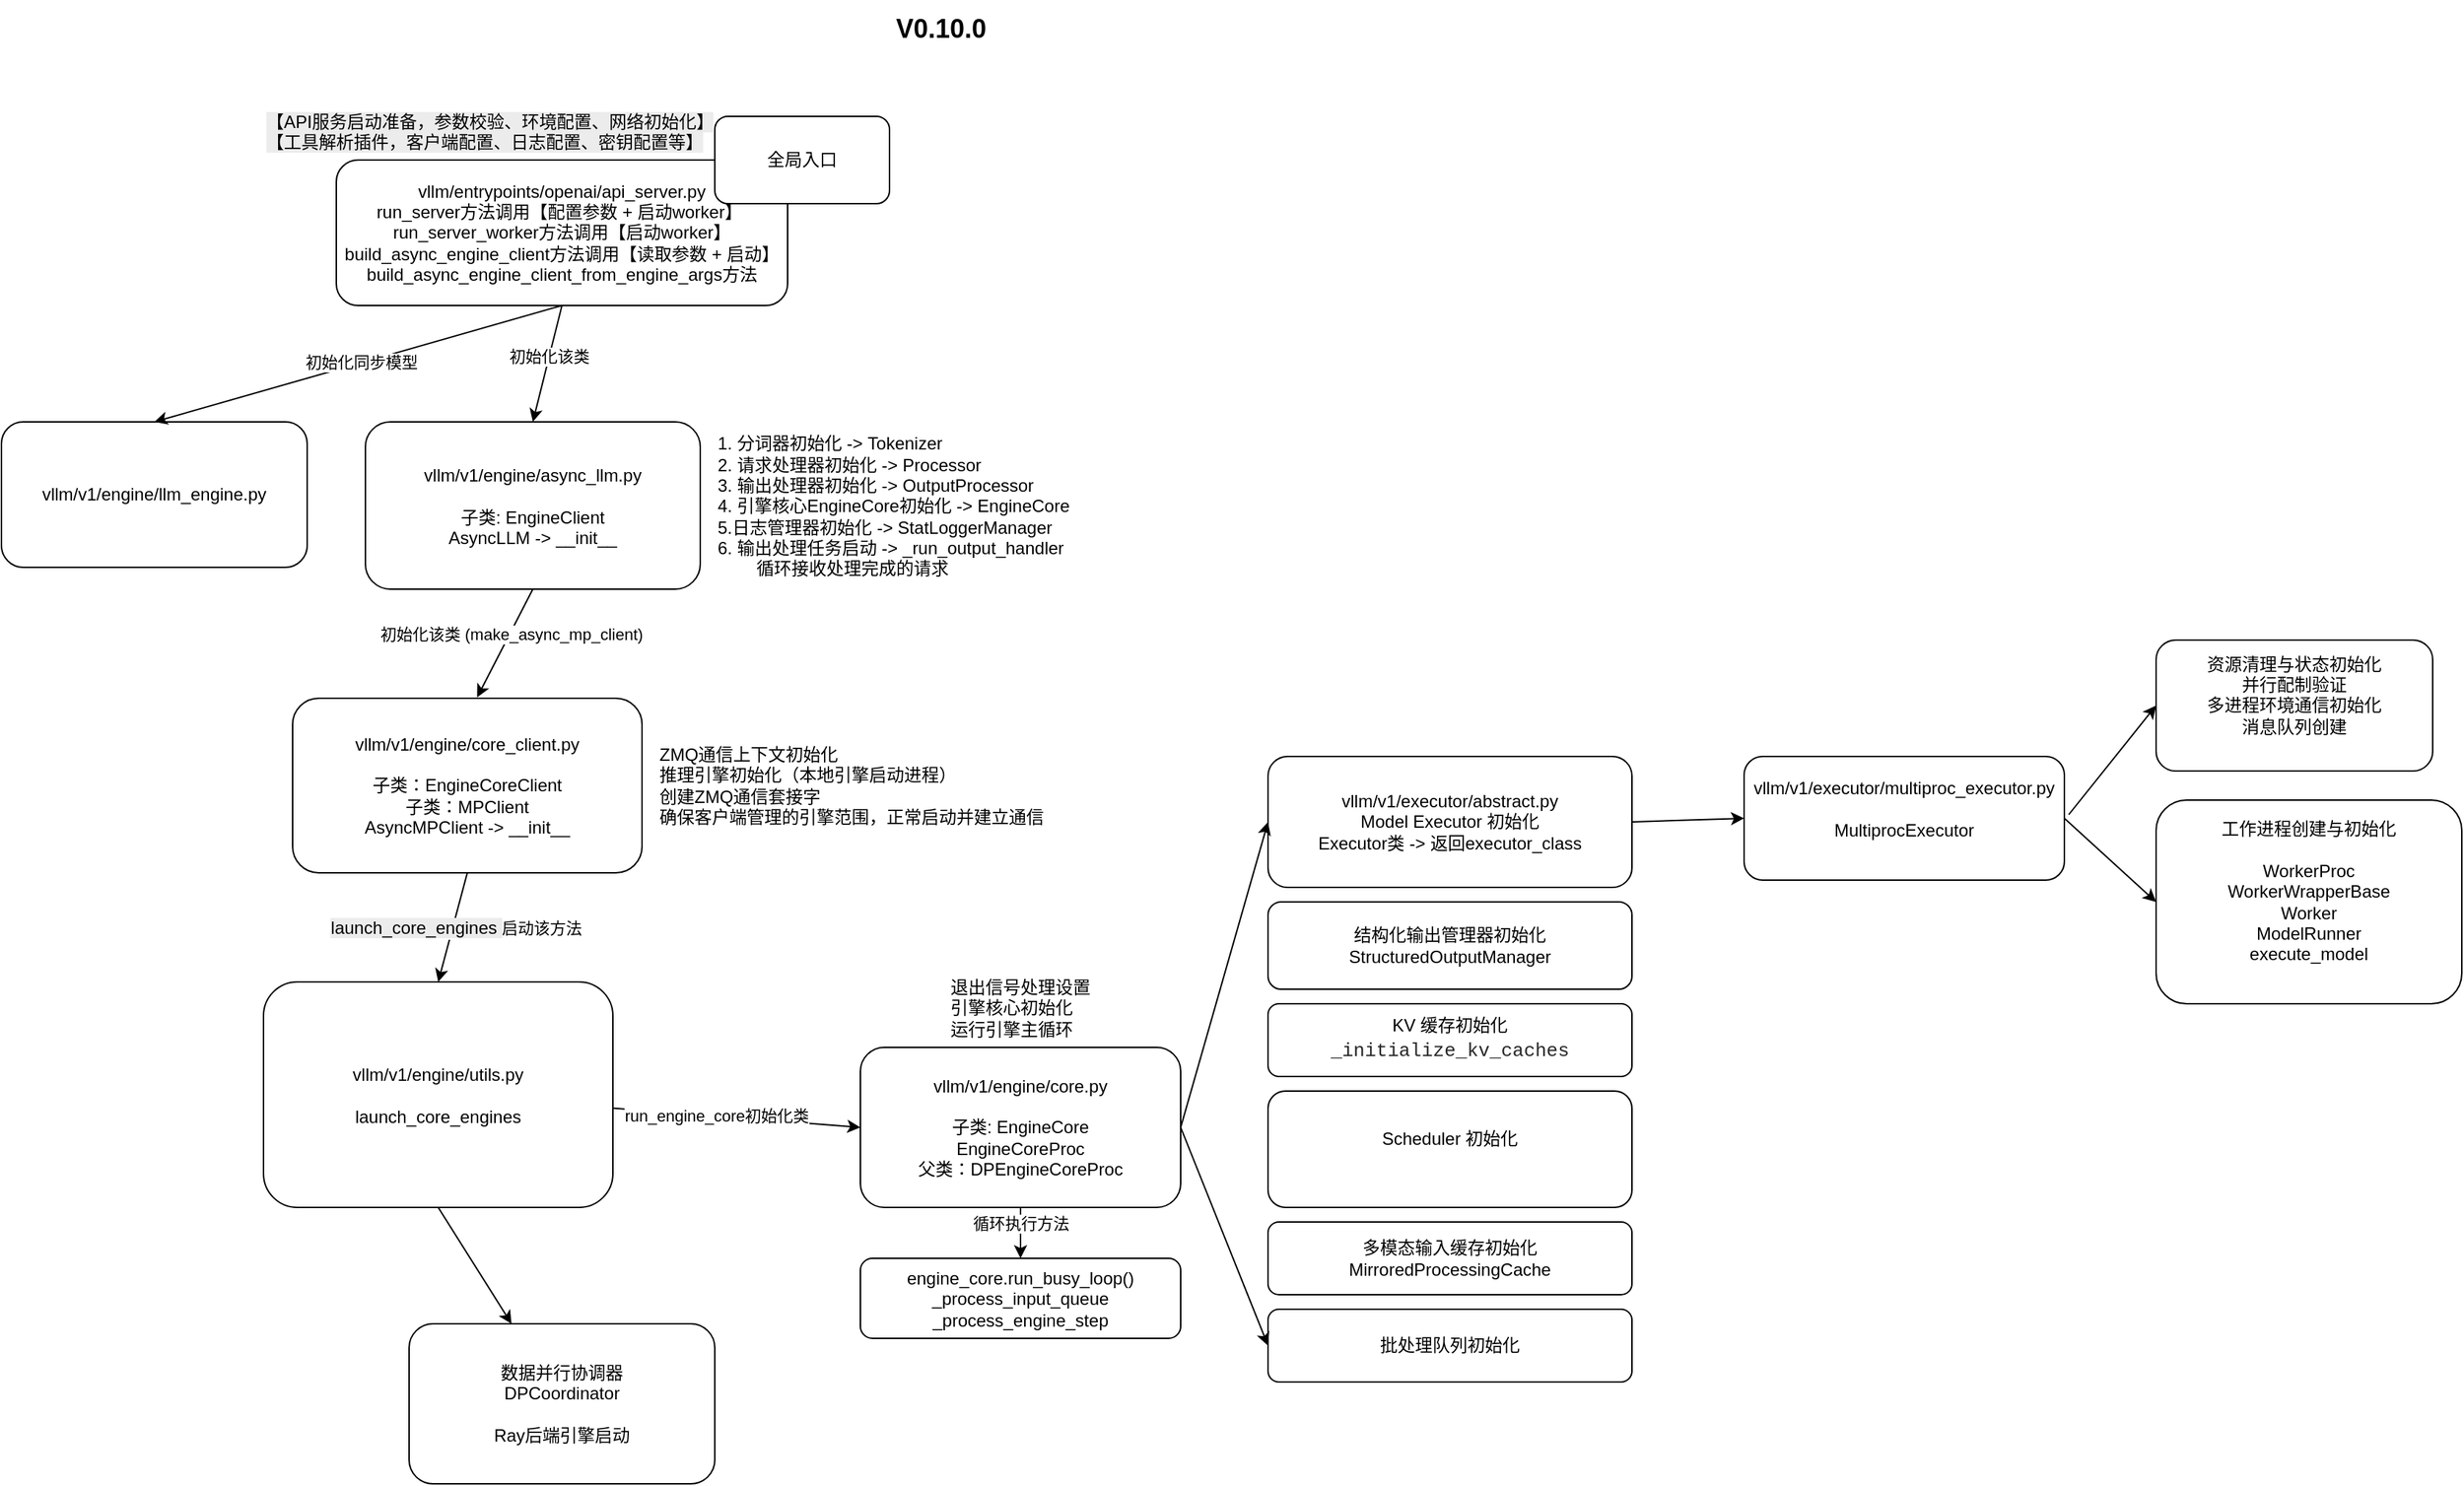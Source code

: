 <mxfile version="28.0.7">
  <diagram name="第 1 页" id="0tX6m9n3SJ8otf20YL_W">
    <mxGraphModel dx="1444" dy="1875" grid="1" gridSize="10" guides="1" tooltips="1" connect="1" arrows="1" fold="1" page="1" pageScale="1" pageWidth="827" pageHeight="1169" math="0" shadow="0">
      <root>
        <mxCell id="0" />
        <mxCell id="1" parent="0" />
        <mxCell id="6UPcCzY6v26LzIOFKwxG-1" value="&lt;div&gt;vllm/v1/executor/abstract.py&lt;/div&gt;&lt;div&gt;Model Executor 初始化&lt;/div&gt;&lt;div&gt;Executor类 -&amp;gt; 返回executor_class&lt;/div&gt;" style="rounded=1;whiteSpace=wrap;html=1;" vertex="1" parent="1">
          <mxGeometry x="500" y="240" width="250" height="90" as="geometry" />
        </mxCell>
        <mxCell id="6UPcCzY6v26LzIOFKwxG-4" value="vllm/v1/engine/core_client.py&lt;div&gt;&lt;br&gt;&lt;/div&gt;&lt;div&gt;子类：EngineCoreClient&lt;/div&gt;&lt;div&gt;子类：MPClient&lt;/div&gt;&lt;div&gt;AsyncMPClient -&amp;gt; __init__&lt;/div&gt;" style="rounded=1;whiteSpace=wrap;html=1;" vertex="1" parent="1">
          <mxGeometry x="-170" y="200" width="240" height="120" as="geometry" />
        </mxCell>
        <mxCell id="6UPcCzY6v26LzIOFKwxG-5" value="vllm/v1/engine/utils.py&lt;div&gt;&lt;br&gt;&lt;/div&gt;&lt;div&gt;launch_core_engines&lt;/div&gt;" style="rounded=1;whiteSpace=wrap;html=1;" vertex="1" parent="1">
          <mxGeometry x="-190" y="395" width="240" height="155" as="geometry" />
        </mxCell>
        <mxCell id="6UPcCzY6v26LzIOFKwxG-7" value="&lt;div&gt;vllm/v1/engine/core.py&lt;/div&gt;&lt;div&gt;&lt;br&gt;&lt;/div&gt;&lt;div&gt;子类: EngineCore&lt;/div&gt;EngineCoreProc&lt;div&gt;父类：DPEngineCoreProc&lt;/div&gt;" style="rounded=1;whiteSpace=wrap;html=1;" vertex="1" parent="1">
          <mxGeometry x="220" y="440" width="220" height="110" as="geometry" />
        </mxCell>
        <mxCell id="6UPcCzY6v26LzIOFKwxG-8" value="" style="endArrow=classic;html=1;rounded=0;entryX=0;entryY=0.5;entryDx=0;entryDy=0;" edge="1" parent="1" source="6UPcCzY6v26LzIOFKwxG-5" target="6UPcCzY6v26LzIOFKwxG-7">
          <mxGeometry width="50" height="50" relative="1" as="geometry">
            <mxPoint x="50" y="480" as="sourcePoint" />
            <mxPoint x="100" y="430" as="targetPoint" />
          </mxGeometry>
        </mxCell>
        <mxCell id="6UPcCzY6v26LzIOFKwxG-9" value="run_engine_core初始化类" style="edgeLabel;html=1;align=center;verticalAlign=middle;resizable=0;points=[];" vertex="1" connectable="0" parent="6UPcCzY6v26LzIOFKwxG-8">
          <mxGeometry x="-0.17" y="1" relative="1" as="geometry">
            <mxPoint as="offset" />
          </mxGeometry>
        </mxCell>
        <mxCell id="6UPcCzY6v26LzIOFKwxG-10" value="" style="endArrow=classic;html=1;rounded=0;exitX=0.5;exitY=1;exitDx=0;exitDy=0;entryX=0.5;entryY=0;entryDx=0;entryDy=0;" edge="1" parent="1" source="6UPcCzY6v26LzIOFKwxG-4" target="6UPcCzY6v26LzIOFKwxG-5">
          <mxGeometry width="50" height="50" relative="1" as="geometry">
            <mxPoint x="-50" y="370" as="sourcePoint" />
            <mxPoint y="320" as="targetPoint" />
          </mxGeometry>
        </mxCell>
        <mxCell id="6UPcCzY6v26LzIOFKwxG-11" value="&lt;span style=&quot;font-size: 12px; text-wrap-mode: wrap; background-color: rgb(236, 236, 236);&quot;&gt;launch_core_engines&amp;nbsp;&lt;/span&gt;启动该方法" style="edgeLabel;html=1;align=center;verticalAlign=middle;resizable=0;points=[];" vertex="1" connectable="0" parent="6UPcCzY6v26LzIOFKwxG-10">
          <mxGeometry x="-0.005" y="2" relative="1" as="geometry">
            <mxPoint as="offset" />
          </mxGeometry>
        </mxCell>
        <mxCell id="6UPcCzY6v26LzIOFKwxG-12" value="vllm/v1/engine/async_llm.py&lt;div&gt;&lt;br&gt;&lt;div&gt;子类: EngineClient&lt;/div&gt;&lt;div&gt;AsyncLLM -&amp;gt; __init__&lt;/div&gt;&lt;/div&gt;" style="rounded=1;whiteSpace=wrap;html=1;" vertex="1" parent="1">
          <mxGeometry x="-120" y="10" width="230" height="115" as="geometry" />
        </mxCell>
        <mxCell id="6UPcCzY6v26LzIOFKwxG-13" value="vllm/v1/engine/llm_engine.py" style="rounded=1;whiteSpace=wrap;html=1;" vertex="1" parent="1">
          <mxGeometry x="-370" y="10" width="210" height="100" as="geometry" />
        </mxCell>
        <mxCell id="6UPcCzY6v26LzIOFKwxG-14" value="" style="endArrow=classic;html=1;rounded=0;exitX=0.5;exitY=1;exitDx=0;exitDy=0;entryX=0.528;entryY=-0.005;entryDx=0;entryDy=0;entryPerimeter=0;" edge="1" parent="1" source="6UPcCzY6v26LzIOFKwxG-12" target="6UPcCzY6v26LzIOFKwxG-4">
          <mxGeometry width="50" height="50" relative="1" as="geometry">
            <mxPoint x="-140" y="200" as="sourcePoint" />
            <mxPoint x="-90" y="150" as="targetPoint" />
          </mxGeometry>
        </mxCell>
        <mxCell id="6UPcCzY6v26LzIOFKwxG-15" value="初始化该类 (make_async_mp_client)" style="edgeLabel;html=1;align=center;verticalAlign=middle;resizable=0;points=[];" vertex="1" connectable="0" parent="6UPcCzY6v26LzIOFKwxG-14">
          <mxGeometry x="-0.189" relative="1" as="geometry">
            <mxPoint y="1" as="offset" />
          </mxGeometry>
        </mxCell>
        <mxCell id="6UPcCzY6v26LzIOFKwxG-17" value="" style="endArrow=classic;html=1;rounded=0;exitX=0.5;exitY=1;exitDx=0;exitDy=0;entryX=0.5;entryY=0;entryDx=0;entryDy=0;" edge="1" parent="1" source="6UPcCzY6v26LzIOFKwxG-16" target="6UPcCzY6v26LzIOFKwxG-12">
          <mxGeometry width="50" height="50" relative="1" as="geometry">
            <mxPoint x="120" y="60" as="sourcePoint" />
            <mxPoint x="170" y="10" as="targetPoint" />
          </mxGeometry>
        </mxCell>
        <mxCell id="6UPcCzY6v26LzIOFKwxG-18" value="初始化该类" style="edgeLabel;html=1;align=center;verticalAlign=middle;resizable=0;points=[];" vertex="1" connectable="0" parent="6UPcCzY6v26LzIOFKwxG-17">
          <mxGeometry x="-0.127" y="-1" relative="1" as="geometry">
            <mxPoint as="offset" />
          </mxGeometry>
        </mxCell>
        <mxCell id="6UPcCzY6v26LzIOFKwxG-23" value="&lt;b&gt;&lt;font style=&quot;font-size: 18px;&quot;&gt;V0.10.0&lt;/font&gt;&lt;/b&gt;" style="text;html=1;align=center;verticalAlign=middle;resizable=0;points=[];autosize=1;strokeColor=none;fillColor=none;" vertex="1" parent="1">
          <mxGeometry x="230" y="-280" width="90" height="40" as="geometry" />
        </mxCell>
        <mxCell id="6UPcCzY6v26LzIOFKwxG-26" value="" style="group" vertex="1" connectable="0" parent="1">
          <mxGeometry x="-190" y="-210" width="430" height="140" as="geometry" />
        </mxCell>
        <mxCell id="6UPcCzY6v26LzIOFKwxG-24" value="&lt;span style=&quot;color: rgb(0, 0, 0); font-family: Helvetica; font-size: 12px; font-style: normal; font-variant-ligatures: normal; font-variant-caps: normal; font-weight: 400; letter-spacing: normal; orphans: 2; text-align: center; text-indent: 0px; text-transform: none; widows: 2; word-spacing: 0px; -webkit-text-stroke-width: 0px; white-space: normal; background-color: rgb(236, 236, 236); text-decoration-thickness: initial; text-decoration-style: initial; text-decoration-color: initial; float: none; display: inline !important;&quot;&gt;【API服务启动准备，参数校验、环境配置、网络初始化】&lt;/span&gt;&lt;div&gt;&lt;span style=&quot;color: rgb(0, 0, 0); font-family: Helvetica; font-size: 12px; font-style: normal; font-variant-ligatures: normal; font-variant-caps: normal; font-weight: 400; letter-spacing: normal; orphans: 2; text-align: center; text-indent: 0px; text-transform: none; widows: 2; word-spacing: 0px; -webkit-text-stroke-width: 0px; white-space: normal; background-color: rgb(236, 236, 236); text-decoration-thickness: initial; text-decoration-style: initial; text-decoration-color: initial; float: none; display: inline !important;&quot;&gt;【工具解析插件，客户端配置、日志配置、密钥配置等】&lt;/span&gt;&lt;/div&gt;" style="text;whiteSpace=wrap;html=1;container=0;" vertex="1" parent="6UPcCzY6v26LzIOFKwxG-26">
          <mxGeometry width="340" height="40" as="geometry" />
        </mxCell>
        <mxCell id="6UPcCzY6v26LzIOFKwxG-16" value="vllm/entrypoints/openai/api_server.py&lt;div&gt;run_server方法调用【配置参数 + 启动worker】&amp;nbsp;&lt;/div&gt;&lt;div&gt;run_server_worker方法调用【启动worker】&lt;br&gt;&lt;div&gt;build_async_engine_client方法调用【读取参数 + 启动】&lt;/div&gt;&lt;div&gt;build_async_engine_client_from_engine_args方法&lt;/div&gt;&lt;/div&gt;" style="rounded=1;whiteSpace=wrap;html=1;container=0;" vertex="1" parent="6UPcCzY6v26LzIOFKwxG-26">
          <mxGeometry x="50" y="40" width="310" height="100" as="geometry" />
        </mxCell>
        <mxCell id="6UPcCzY6v26LzIOFKwxG-21" value="全局入口" style="rounded=1;whiteSpace=wrap;html=1;container=0;" vertex="1" parent="6UPcCzY6v26LzIOFKwxG-26">
          <mxGeometry x="310" y="10" width="120" height="60" as="geometry" />
        </mxCell>
        <mxCell id="6UPcCzY6v26LzIOFKwxG-27" value="" style="endArrow=classic;html=1;rounded=0;exitX=0.5;exitY=1;exitDx=0;exitDy=0;entryX=0.5;entryY=0;entryDx=0;entryDy=0;" edge="1" parent="1" source="6UPcCzY6v26LzIOFKwxG-16" target="6UPcCzY6v26LzIOFKwxG-13">
          <mxGeometry width="50" height="50" relative="1" as="geometry">
            <mxPoint x="-100" y="50" as="sourcePoint" />
            <mxPoint x="-50" as="targetPoint" />
          </mxGeometry>
        </mxCell>
        <mxCell id="6UPcCzY6v26LzIOFKwxG-28" value="初始化同步模型" style="edgeLabel;html=1;align=center;verticalAlign=middle;resizable=0;points=[];" vertex="1" connectable="0" parent="6UPcCzY6v26LzIOFKwxG-27">
          <mxGeometry x="-0.013" y="-1" relative="1" as="geometry">
            <mxPoint as="offset" />
          </mxGeometry>
        </mxCell>
        <mxCell id="6UPcCzY6v26LzIOFKwxG-29" value="1. 分词器初始化 -&amp;gt; Tokenizer&lt;div&gt;2. 请求处理器初始化 -&amp;gt; Processor&lt;/div&gt;&lt;div&gt;3. 输出处理器初始化 -&amp;gt; OutputProcessor&lt;/div&gt;&lt;div&gt;4. 引擎核心EngineCore初始化 -&amp;gt; EngineCore&lt;/div&gt;&lt;div&gt;5.日志管理器初始化 -&amp;gt; StatLoggerManager&lt;/div&gt;&lt;div&gt;6. 输出处理任务启动 -&amp;gt;&amp;nbsp;_run_output_handler&lt;/div&gt;&lt;div&gt;&lt;span style=&quot;white-space: pre;&quot;&gt;&#x9;&lt;/span&gt;循环接收处理完成的请求&lt;br&gt;&lt;/div&gt;" style="text;html=1;align=left;verticalAlign=middle;resizable=0;points=[];autosize=1;strokeColor=none;fillColor=none;" vertex="1" parent="1">
          <mxGeometry x="120" y="12.5" width="270" height="110" as="geometry" />
        </mxCell>
        <mxCell id="6UPcCzY6v26LzIOFKwxG-31" value="ZMQ通信上下文初始化&lt;div&gt;推理引擎初始化（本地引擎启动进程）&lt;/div&gt;&lt;div&gt;创建ZMQ通信套接字&lt;/div&gt;&lt;div&gt;确保客户端管理的引擎范围，正常启动并建立通信&lt;/div&gt;" style="text;html=1;align=left;verticalAlign=middle;resizable=0;points=[];autosize=1;strokeColor=none;fillColor=none;" vertex="1" parent="1">
          <mxGeometry x="80" y="225" width="290" height="70" as="geometry" />
        </mxCell>
        <mxCell id="6UPcCzY6v26LzIOFKwxG-32" value="" style="endArrow=classic;html=1;rounded=0;exitX=0.5;exitY=1;exitDx=0;exitDy=0;" edge="1" parent="1" source="6UPcCzY6v26LzIOFKwxG-5" target="6UPcCzY6v26LzIOFKwxG-33">
          <mxGeometry width="50" height="50" relative="1" as="geometry">
            <mxPoint x="-40" y="670" as="sourcePoint" />
            <mxPoint x="-40" y="620" as="targetPoint" />
          </mxGeometry>
        </mxCell>
        <mxCell id="6UPcCzY6v26LzIOFKwxG-33" value="数据并行协调器&lt;div&gt;DPCoordinator&lt;/div&gt;&lt;div&gt;&lt;br&gt;&lt;/div&gt;&lt;div&gt;Ray后端引擎启动&lt;/div&gt;" style="rounded=1;whiteSpace=wrap;html=1;" vertex="1" parent="1">
          <mxGeometry x="-90" y="630" width="210" height="110" as="geometry" />
        </mxCell>
        <mxCell id="6UPcCzY6v26LzIOFKwxG-34" value="Scheduler 初始化&lt;div&gt;&lt;div&gt;&lt;br&gt;&lt;/div&gt;&lt;/div&gt;" style="rounded=1;whiteSpace=wrap;html=1;" vertex="1" parent="1">
          <mxGeometry x="500" y="470" width="250" height="80" as="geometry" />
        </mxCell>
        <mxCell id="6UPcCzY6v26LzIOFKwxG-35" value="&lt;div&gt;vllm/v1/executor/multiproc_executor.py&lt;/div&gt;&lt;div&gt;&lt;br&gt;&lt;/div&gt;MultiprocExecutor&lt;div&gt;&lt;br&gt;&lt;/div&gt;" style="rounded=1;whiteSpace=wrap;html=1;" vertex="1" parent="1">
          <mxGeometry x="827" y="240" width="220" height="85" as="geometry" />
        </mxCell>
        <mxCell id="6UPcCzY6v26LzIOFKwxG-36" value="engine_core.run_busy_loop()&lt;div&gt;_process_input_queue&lt;/div&gt;&lt;div&gt;_process_engine_step&lt;/div&gt;" style="rounded=1;whiteSpace=wrap;html=1;" vertex="1" parent="1">
          <mxGeometry x="220" y="585" width="220" height="55" as="geometry" />
        </mxCell>
        <mxCell id="6UPcCzY6v26LzIOFKwxG-37" value="" style="endArrow=classic;html=1;rounded=0;exitX=0.5;exitY=1;exitDx=0;exitDy=0;entryX=0.5;entryY=0;entryDx=0;entryDy=0;" edge="1" parent="1" source="6UPcCzY6v26LzIOFKwxG-7" target="6UPcCzY6v26LzIOFKwxG-36">
          <mxGeometry width="50" height="50" relative="1" as="geometry">
            <mxPoint x="360" y="570" as="sourcePoint" />
            <mxPoint x="410" y="520" as="targetPoint" />
          </mxGeometry>
        </mxCell>
        <mxCell id="6UPcCzY6v26LzIOFKwxG-39" value="循环执行方法" style="edgeLabel;html=1;align=center;verticalAlign=middle;resizable=0;points=[];" vertex="1" connectable="0" parent="6UPcCzY6v26LzIOFKwxG-37">
          <mxGeometry x="-0.36" relative="1" as="geometry">
            <mxPoint as="offset" />
          </mxGeometry>
        </mxCell>
        <mxCell id="6UPcCzY6v26LzIOFKwxG-38" value="退出信号处理设置&lt;div&gt;引擎核心初始化&lt;/div&gt;&lt;div&gt;运行引擎主循环&lt;/div&gt;" style="text;html=1;align=left;verticalAlign=middle;resizable=0;points=[];autosize=1;strokeColor=none;fillColor=none;" vertex="1" parent="1">
          <mxGeometry x="280" y="383" width="120" height="60" as="geometry" />
        </mxCell>
        <mxCell id="6UPcCzY6v26LzIOFKwxG-41" value="&lt;div&gt;工作进程创建与初始化&lt;/div&gt;&lt;div&gt;&lt;br&gt;&lt;/div&gt;WorkerProc&lt;div&gt;WorkerWrapperBase&lt;/div&gt;&lt;div&gt;Worker&lt;/div&gt;&lt;div&gt;ModelRunner&lt;/div&gt;&lt;div&gt;execute_model&lt;br&gt;&lt;div&gt;&lt;br&gt;&lt;/div&gt;&lt;/div&gt;" style="rounded=1;whiteSpace=wrap;html=1;" vertex="1" parent="1">
          <mxGeometry x="1110" y="270" width="210" height="140" as="geometry" />
        </mxCell>
        <mxCell id="6UPcCzY6v26LzIOFKwxG-42" value="&lt;div&gt;&lt;span style=&quot;background-color: transparent; color: light-dark(rgb(0, 0, 0), rgb(255, 255, 255));&quot;&gt;KV 缓存初始化&lt;/span&gt;&lt;/div&gt;&lt;div&gt;&lt;pre style=&quot;outline: none; -webkit-font-smoothing: antialiased; box-sizing: border-box; -webkit-tap-highlight-color: rgba(0, 0, 0, 0); font-family: ui-monospace, SFMono-Regular, &amp;quot;SF Mono&amp;quot;, Menlo, Consolas, &amp;quot;Liberation Mono&amp;quot;, monospace; overflow-wrap: normal; --code-text_v3: #000000d9; --code-doc_v3: #00000073; --code-Link_v3: #2f74ff; --code-number_v3: #e54595; --code-keycontrol_v3: #9952e1; --code-function_v3: #ff5d4d; --code-variable_v3: #000000d9; --code-parameter_v3: #4da621; --code-attributes_v3: #c70; --code-selection-bg-color: #a9d6ff; background: none 0% 0% / auto repeat scroll padding-box border-box rgba(0, 0, 0, 0); word-break: normal; hyphens: none; line-height: 1.5; tab-size: 4; margin: 0px; overflow: auto; font-size: 13.6px; border-radius: 6px; padding: 0px; overflow-anchor: auto; width: fit-content; text-align: start;&quot; class=&quot;container-_HmLba language-python&quot;&gt;&lt;code style=&quot;outline: none; -webkit-font-smoothing: antialiased; box-sizing: border-box; -webkit-tap-highlight-color: rgba(0, 0, 0, 0); background: transparent; border-radius: 4px; color: rgba(0, 0, 0, 0.85); font-size: 13px; font-family: Menlo, Monaco, Consolas, &amp;quot;Courier New&amp;quot;, monospace; word-break: normal; word-spacing: normal; overflow-wrap: normal; hyphens: none; line-height: 1.5; tab-size: 4; overflow-anchor: auto;&quot; class=&quot;language-python&quot;&gt;_initialize_kv_caches&lt;/code&gt;&lt;/pre&gt;&lt;/div&gt;" style="rounded=1;whiteSpace=wrap;html=1;" vertex="1" parent="1">
          <mxGeometry x="500" y="410" width="250" height="50" as="geometry" />
        </mxCell>
        <mxCell id="6UPcCzY6v26LzIOFKwxG-43" value="结构化输出管理器初始化&lt;div&gt;StructuredOutputManager&lt;/div&gt;" style="rounded=1;whiteSpace=wrap;html=1;" vertex="1" parent="1">
          <mxGeometry x="500" y="340" width="250" height="60" as="geometry" />
        </mxCell>
        <mxCell id="6UPcCzY6v26LzIOFKwxG-44" value="多模态输入缓存初始化&lt;div&gt;MirroredProcessingCache&lt;/div&gt;" style="rounded=1;whiteSpace=wrap;html=1;" vertex="1" parent="1">
          <mxGeometry x="500" y="560" width="250" height="50" as="geometry" />
        </mxCell>
        <mxCell id="6UPcCzY6v26LzIOFKwxG-45" value="批处理队列初始化" style="rounded=1;whiteSpace=wrap;html=1;" vertex="1" parent="1">
          <mxGeometry x="500" y="620" width="250" height="50" as="geometry" />
        </mxCell>
        <mxCell id="6UPcCzY6v26LzIOFKwxG-46" value="" style="endArrow=classic;html=1;rounded=0;exitX=1;exitY=0.5;exitDx=0;exitDy=0;entryX=0;entryY=0.5;entryDx=0;entryDy=0;" edge="1" parent="1" source="6UPcCzY6v26LzIOFKwxG-7" target="6UPcCzY6v26LzIOFKwxG-1">
          <mxGeometry width="50" height="50" relative="1" as="geometry">
            <mxPoint x="480" y="540" as="sourcePoint" />
            <mxPoint x="530" y="490" as="targetPoint" />
          </mxGeometry>
        </mxCell>
        <mxCell id="6UPcCzY6v26LzIOFKwxG-47" value="" style="endArrow=classic;html=1;rounded=0;exitX=1;exitY=0.5;exitDx=0;exitDy=0;entryX=0;entryY=0.5;entryDx=0;entryDy=0;" edge="1" parent="1" source="6UPcCzY6v26LzIOFKwxG-7" target="6UPcCzY6v26LzIOFKwxG-45">
          <mxGeometry width="50" height="50" relative="1" as="geometry">
            <mxPoint x="480" y="540" as="sourcePoint" />
            <mxPoint x="530" y="490" as="targetPoint" />
          </mxGeometry>
        </mxCell>
        <mxCell id="6UPcCzY6v26LzIOFKwxG-49" value="" style="endArrow=classic;html=1;rounded=0;exitX=1;exitY=0.5;exitDx=0;exitDy=0;entryX=0;entryY=0.5;entryDx=0;entryDy=0;" edge="1" parent="1" source="6UPcCzY6v26LzIOFKwxG-1" target="6UPcCzY6v26LzIOFKwxG-35">
          <mxGeometry width="50" height="50" relative="1" as="geometry">
            <mxPoint x="780" y="210" as="sourcePoint" />
            <mxPoint x="830" y="160" as="targetPoint" />
          </mxGeometry>
        </mxCell>
        <mxCell id="6UPcCzY6v26LzIOFKwxG-51" value="资源清理与状态初始化&lt;div&gt;并行配制验证&lt;/div&gt;&lt;div&gt;多进程环境通信初始化&lt;/div&gt;&lt;div&gt;消息队列创建&lt;br&gt;&lt;div&gt;&lt;br&gt;&lt;/div&gt;&lt;/div&gt;" style="rounded=1;whiteSpace=wrap;html=1;" vertex="1" parent="1">
          <mxGeometry x="1110" y="160" width="190" height="90" as="geometry" />
        </mxCell>
        <mxCell id="6UPcCzY6v26LzIOFKwxG-52" value="" style="endArrow=classic;html=1;rounded=0;entryX=0;entryY=0.5;entryDx=0;entryDy=0;" edge="1" parent="1" target="6UPcCzY6v26LzIOFKwxG-51">
          <mxGeometry width="50" height="50" relative="1" as="geometry">
            <mxPoint x="1050" y="280" as="sourcePoint" />
            <mxPoint x="1000" y="410" as="targetPoint" />
          </mxGeometry>
        </mxCell>
        <mxCell id="6UPcCzY6v26LzIOFKwxG-53" value="" style="endArrow=classic;html=1;rounded=0;exitX=1;exitY=0.5;exitDx=0;exitDy=0;entryX=0;entryY=0.5;entryDx=0;entryDy=0;" edge="1" parent="1" source="6UPcCzY6v26LzIOFKwxG-35" target="6UPcCzY6v26LzIOFKwxG-41">
          <mxGeometry width="50" height="50" relative="1" as="geometry">
            <mxPoint x="950" y="460" as="sourcePoint" />
            <mxPoint x="1000" y="410" as="targetPoint" />
          </mxGeometry>
        </mxCell>
      </root>
    </mxGraphModel>
  </diagram>
</mxfile>
